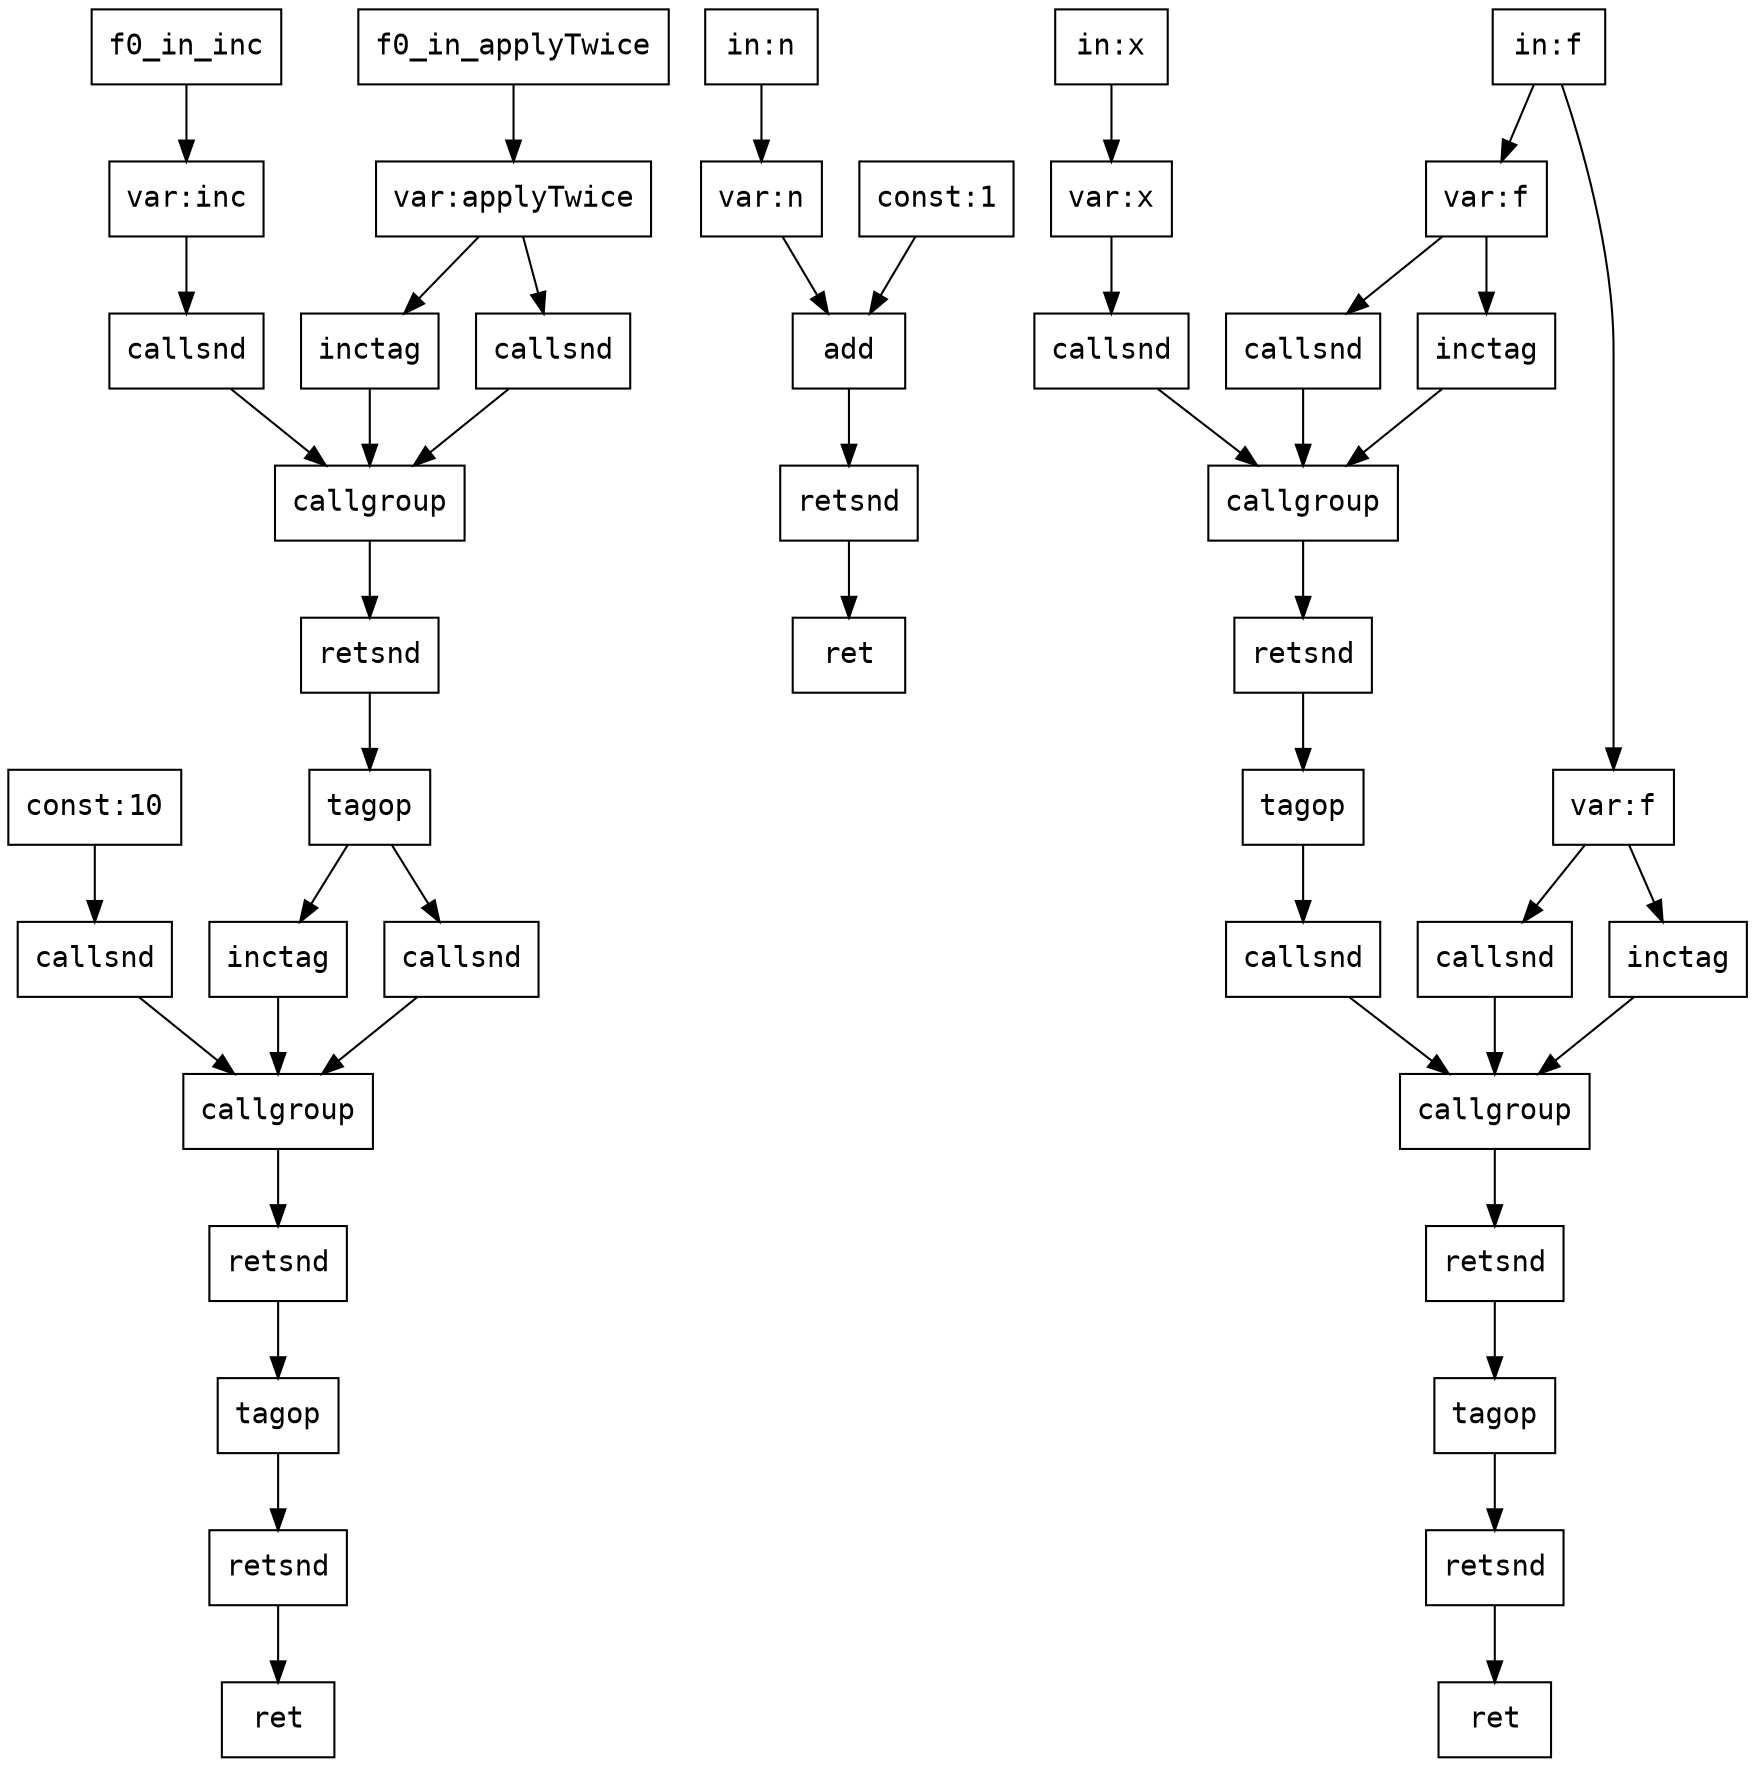 digraph Dataflow {
  node [shape=record, fontname="Courier"];
  "f0_f_f_out" [label="var:applyTwice"];
  "f0_in_applyTwice" -> "f0_f_f_out";
  "f0_f_x_out" [label="var:inc"];
  "f0_in_inc" -> "f0_f_x_out";
  "f0_f_inctag" [label="inctag"];
  "f0_f_f_out" -> "f0_f_inctag";
  "f0_f_cg" [label="callgroup"];
  "f0_f_inctag" -> "f0_f_cg";
  "f0_f_cg_snd_fun" [label="callsnd"];
  "f0_f_f_out" -> "f0_f_cg_snd_fun";
  "f0_f_cg_snd_fun" -> "f0_f_cg";
  "f0_f_cg_snd_arg" [label="callsnd"];
  "f0_f_x_out" -> "f0_f_cg_snd_arg";
  "f0_f_cg_snd_arg" -> "f0_f_cg";
  "f0_f_cg_retsnd" [label="retsnd"];
  "f0_f_cg" -> "f0_f_cg_retsnd";
  "f0_f_out" [label="tagop"];
  "f0_f_cg_retsnd" -> "f0_f_out";
  "f0_x_out" [label="const:10"];
  "f0_inctag" [label="inctag"];
  "f0_f_out" -> "f0_inctag";
  "f0_cg" [label="callgroup"];
  "f0_inctag" -> "f0_cg";
  "f0_cg_snd_fun" [label="callsnd"];
  "f0_f_out" -> "f0_cg_snd_fun";
  "f0_cg_snd_fun" -> "f0_cg";
  "f0_cg_snd_arg" [label="callsnd"];
  "f0_x_out" -> "f0_cg_snd_arg";
  "f0_cg_snd_arg" -> "f0_cg";
  "f0_cg_retsnd" [label="retsnd"];
  "f0_cg" -> "f0_cg_retsnd";
  "f0_out" [label="tagop"];
  "f0_cg_retsnd" -> "f0_out";
  "f0_retsnd" [label="retsnd"];
  "f0_out" -> "f0_retsnd";
  "f0_ret" [label="ret"];
  "f0_retsnd" -> "f0_ret";
  "f1_in_n" [label="in:n"];
  "f1_l_out" [label="var:n"];
  "f1_in_n" -> "f1_l_out";
  "f1_r_out" [label="const:1"];
  "f1_out" [label="add"];
  "f1_l_out" -> "f1_out";
  "f1_r_out" -> "f1_out";
  "f1_retsnd" [label="retsnd"];
  "f1_out" -> "f1_retsnd";
  "f1_ret" [label="ret"];
  "f1_retsnd" -> "f1_ret";
  "f2_in_x" [label="in:x"];
  "f2_in_f" [label="in:f"];
  "f2_f_out" [label="var:f"];
  "f2_in_f" -> "f2_f_out";
  "f2_x_f_out" [label="var:f"];
  "f2_in_f" -> "f2_x_f_out";
  "f2_x_x_out" [label="var:x"];
  "f2_in_x" -> "f2_x_x_out";
  "f2_x_inctag" [label="inctag"];
  "f2_x_f_out" -> "f2_x_inctag";
  "f2_x_cg" [label="callgroup"];
  "f2_x_inctag" -> "f2_x_cg";
  "f2_x_cg_snd_fun" [label="callsnd"];
  "f2_x_f_out" -> "f2_x_cg_snd_fun";
  "f2_x_cg_snd_fun" -> "f2_x_cg";
  "f2_x_cg_snd_arg" [label="callsnd"];
  "f2_x_x_out" -> "f2_x_cg_snd_arg";
  "f2_x_cg_snd_arg" -> "f2_x_cg";
  "f2_x_cg_retsnd" [label="retsnd"];
  "f2_x_cg" -> "f2_x_cg_retsnd";
  "f2_x_out" [label="tagop"];
  "f2_x_cg_retsnd" -> "f2_x_out";
  "f2_inctag" [label="inctag"];
  "f2_f_out" -> "f2_inctag";
  "f2_cg" [label="callgroup"];
  "f2_inctag" -> "f2_cg";
  "f2_cg_snd_fun" [label="callsnd"];
  "f2_f_out" -> "f2_cg_snd_fun";
  "f2_cg_snd_fun" -> "f2_cg";
  "f2_cg_snd_arg" [label="callsnd"];
  "f2_x_out" -> "f2_cg_snd_arg";
  "f2_cg_snd_arg" -> "f2_cg";
  "f2_cg_retsnd" [label="retsnd"];
  "f2_cg" -> "f2_cg_retsnd";
  "f2_out" [label="tagop"];
  "f2_cg_retsnd" -> "f2_out";
  "f2_retsnd" [label="retsnd"];
  "f2_out" -> "f2_retsnd";
  "f2_ret" [label="ret"];
  "f2_retsnd" -> "f2_ret";
}
